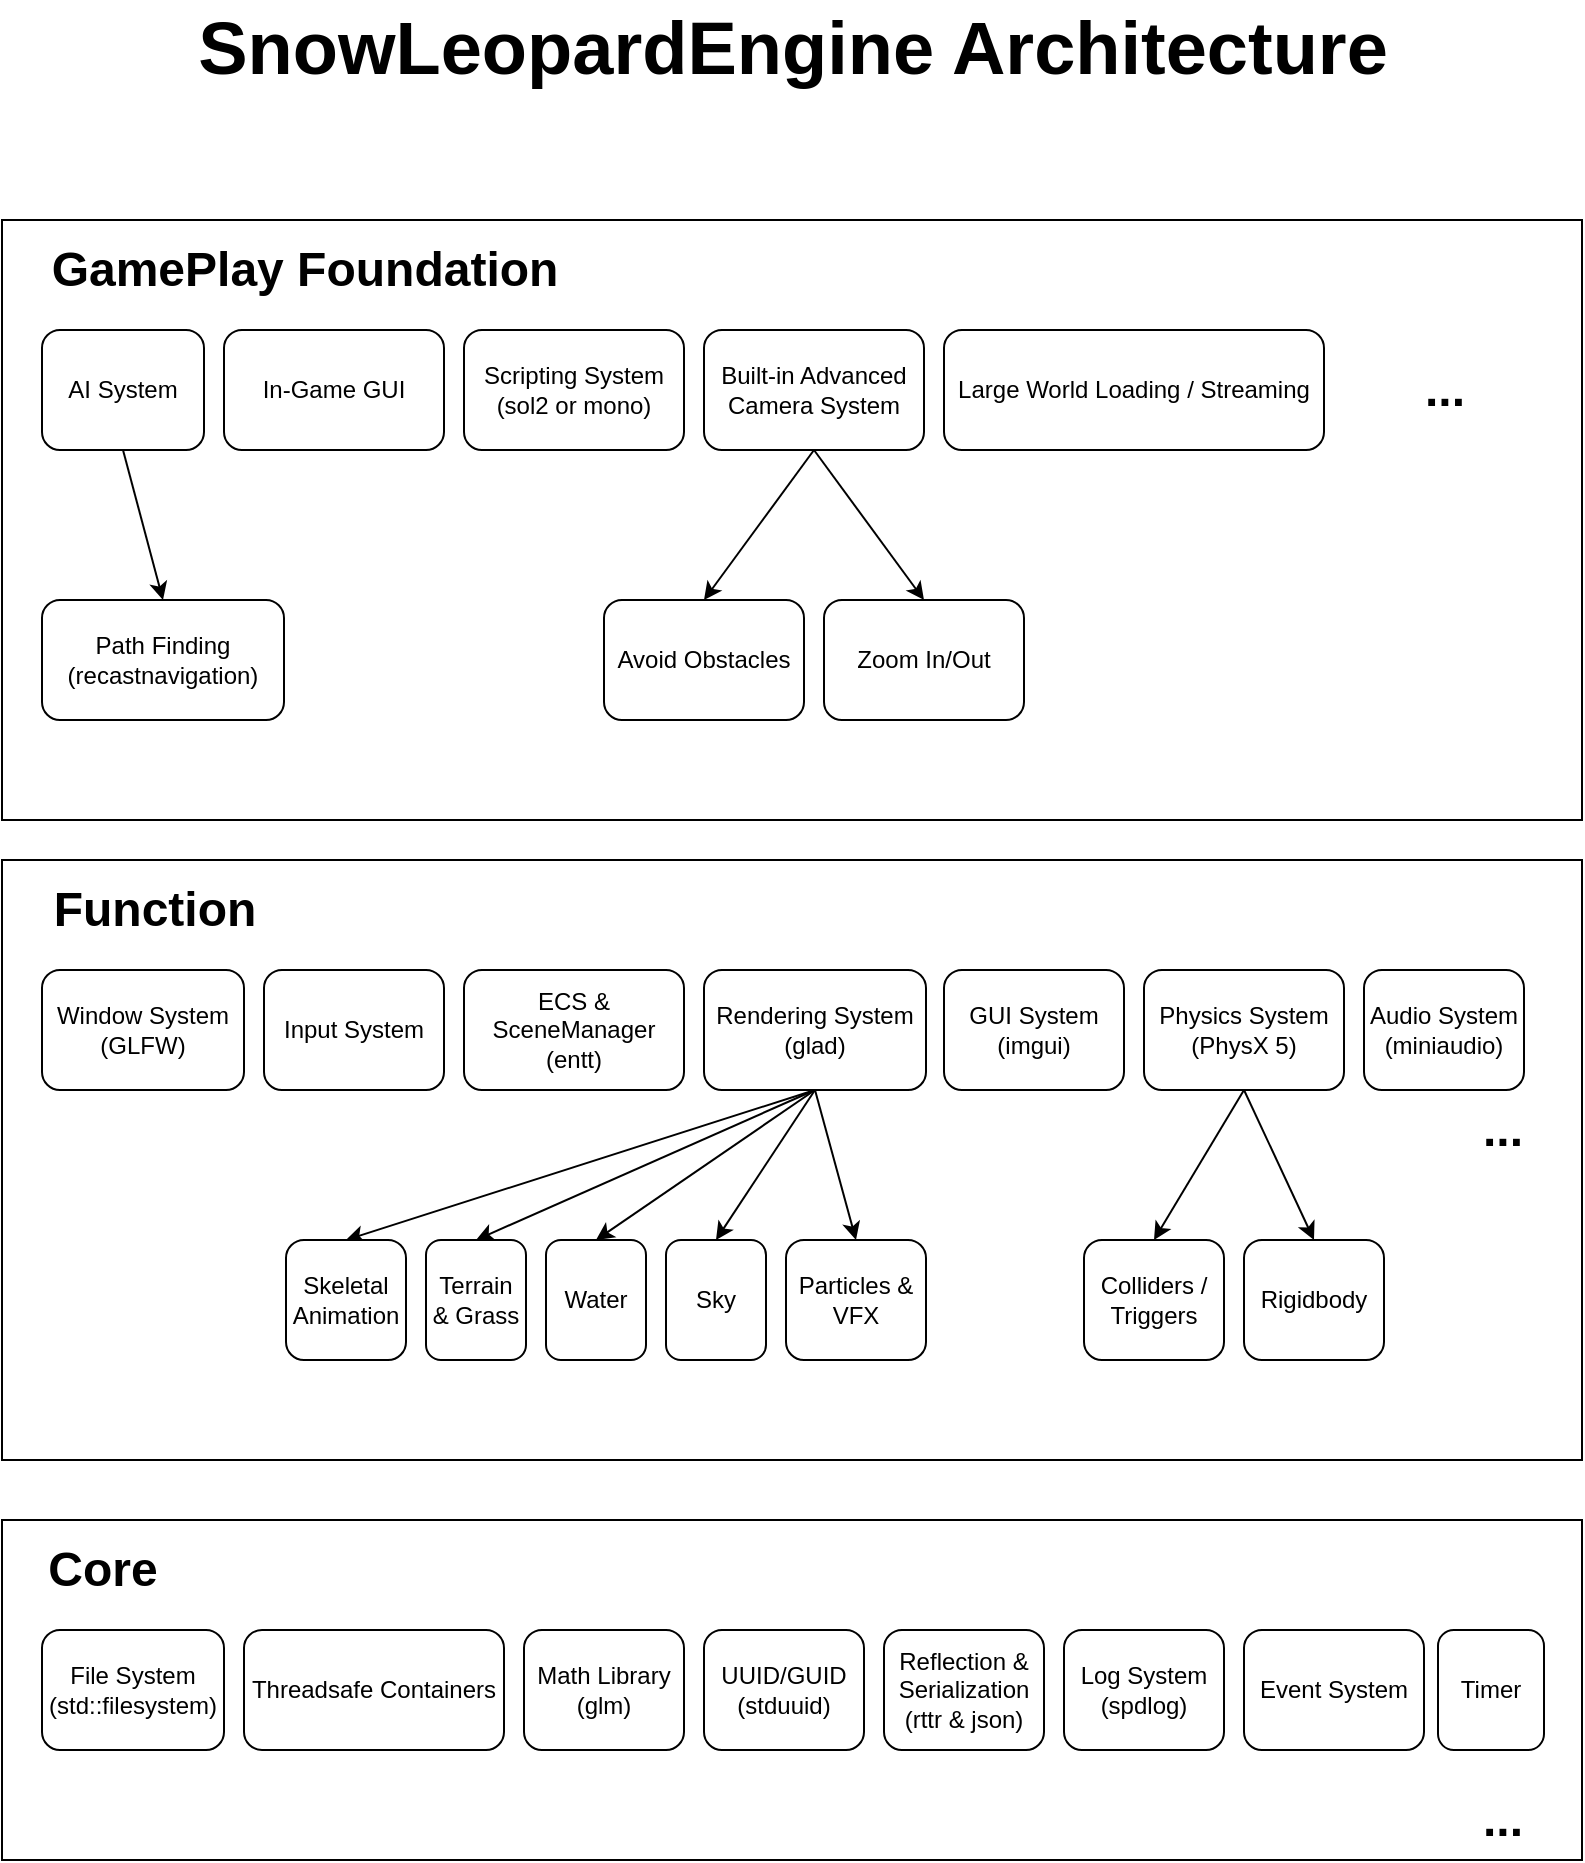 <mxfile>
    <diagram id="BDiXoSVOtzLk_Dv4ZEX8" name="第 1 页">
        <mxGraphModel dx="1204" dy="724" grid="1" gridSize="10" guides="1" tooltips="1" connect="1" arrows="1" fold="1" page="1" pageScale="1" pageWidth="827" pageHeight="1169" math="0" shadow="0">
            <root>
                <mxCell id="0"/>
                <mxCell id="1" parent="0"/>
                <mxCell id="12" value="" style="rounded=0;whiteSpace=wrap;html=1;" vertex="1" parent="1">
                    <mxGeometry x="19" y="880" width="790" height="170" as="geometry"/>
                </mxCell>
                <mxCell id="2" value="Threadsafe Containers" style="rounded=1;whiteSpace=wrap;html=1;" vertex="1" parent="1">
                    <mxGeometry x="140" y="935" width="130" height="60" as="geometry"/>
                </mxCell>
                <mxCell id="7" value="File System&lt;br&gt;(std::filesystem)" style="rounded=1;whiteSpace=wrap;html=1;" vertex="1" parent="1">
                    <mxGeometry x="39" y="935" width="91" height="60" as="geometry"/>
                </mxCell>
                <mxCell id="13" value="Core" style="text;strokeColor=none;fillColor=none;html=1;fontSize=24;fontStyle=1;verticalAlign=middle;align=center;" vertex="1" parent="1">
                    <mxGeometry x="19" y="880" width="100" height="50" as="geometry"/>
                </mxCell>
                <mxCell id="14" value="Log System&lt;br&gt;(spdlog)" style="rounded=1;whiteSpace=wrap;html=1;" vertex="1" parent="1">
                    <mxGeometry x="550" y="935" width="80" height="60" as="geometry"/>
                </mxCell>
                <mxCell id="15" value="Event System" style="rounded=1;whiteSpace=wrap;html=1;" vertex="1" parent="1">
                    <mxGeometry x="640" y="935" width="90" height="60" as="geometry"/>
                </mxCell>
                <mxCell id="19" value="Math Library&lt;br&gt;(glm)" style="rounded=1;whiteSpace=wrap;html=1;" vertex="1" parent="1">
                    <mxGeometry x="280" y="935" width="80" height="60" as="geometry"/>
                </mxCell>
                <mxCell id="20" value="UUID/GUID&lt;br&gt;(stduuid)" style="rounded=1;whiteSpace=wrap;html=1;" vertex="1" parent="1">
                    <mxGeometry x="370" y="935" width="80" height="60" as="geometry"/>
                </mxCell>
                <mxCell id="21" value="Reflection &amp;amp; Serialization&lt;br&gt;(rttr &amp;amp; json)" style="rounded=1;whiteSpace=wrap;html=1;" vertex="1" parent="1">
                    <mxGeometry x="460" y="935" width="80" height="60" as="geometry"/>
                </mxCell>
                <mxCell id="22" value="..." style="text;strokeColor=none;fillColor=none;html=1;fontSize=24;fontStyle=1;verticalAlign=middle;align=center;" vertex="1" parent="1">
                    <mxGeometry x="729" y="1010" width="80" height="40" as="geometry"/>
                </mxCell>
                <mxCell id="25" value="" style="rounded=0;whiteSpace=wrap;html=1;" vertex="1" parent="1">
                    <mxGeometry x="19" y="550" width="790" height="300" as="geometry"/>
                </mxCell>
                <mxCell id="26" value="Window System&lt;br&gt;(GLFW)" style="rounded=1;whiteSpace=wrap;html=1;" vertex="1" parent="1">
                    <mxGeometry x="39" y="605" width="101" height="60" as="geometry"/>
                </mxCell>
                <mxCell id="46" style="edgeStyle=none;html=1;exitX=0.5;exitY=1;exitDx=0;exitDy=0;entryX=0.5;entryY=0;entryDx=0;entryDy=0;" edge="1" parent="1" source="27" target="43">
                    <mxGeometry relative="1" as="geometry"/>
                </mxCell>
                <mxCell id="48" style="edgeStyle=none;html=1;exitX=0.5;exitY=1;exitDx=0;exitDy=0;entryX=0.5;entryY=0;entryDx=0;entryDy=0;" edge="1" parent="1" source="27" target="44">
                    <mxGeometry relative="1" as="geometry"/>
                </mxCell>
                <mxCell id="53" style="edgeStyle=none;html=1;exitX=0.5;exitY=1;exitDx=0;exitDy=0;entryX=0.5;entryY=0;entryDx=0;entryDy=0;" edge="1" parent="1" source="27" target="51">
                    <mxGeometry relative="1" as="geometry"/>
                </mxCell>
                <mxCell id="64" style="edgeStyle=none;html=1;exitX=0.5;exitY=1;exitDx=0;exitDy=0;entryX=0.5;entryY=0;entryDx=0;entryDy=0;" edge="1" parent="1" source="27" target="45">
                    <mxGeometry relative="1" as="geometry"/>
                </mxCell>
                <mxCell id="77" style="edgeStyle=none;html=1;exitX=0.5;exitY=1;exitDx=0;exitDy=0;entryX=0.5;entryY=0;entryDx=0;entryDy=0;fontSize=37;" edge="1" parent="1" source="27" target="76">
                    <mxGeometry relative="1" as="geometry"/>
                </mxCell>
                <mxCell id="27" value="Rendering System&lt;br&gt;(glad)" style="rounded=1;whiteSpace=wrap;html=1;" vertex="1" parent="1">
                    <mxGeometry x="370" y="605" width="111" height="60" as="geometry"/>
                </mxCell>
                <mxCell id="28" value="Function" style="text;strokeColor=none;fillColor=none;html=1;fontSize=24;fontStyle=1;verticalAlign=middle;align=center;" vertex="1" parent="1">
                    <mxGeometry x="19" y="550" width="151" height="50" as="geometry"/>
                </mxCell>
                <mxCell id="32" value="ECS &amp;amp; SceneManager&lt;br&gt;(entt)" style="rounded=1;whiteSpace=wrap;html=1;" vertex="1" parent="1">
                    <mxGeometry x="250" y="605" width="110" height="60" as="geometry"/>
                </mxCell>
                <mxCell id="33" value="Input System" style="rounded=1;whiteSpace=wrap;html=1;" vertex="1" parent="1">
                    <mxGeometry x="150" y="605" width="90" height="60" as="geometry"/>
                </mxCell>
                <mxCell id="35" value="GUI System&lt;br&gt;(imgui)" style="rounded=1;whiteSpace=wrap;html=1;" vertex="1" parent="1">
                    <mxGeometry x="490" y="605" width="90" height="60" as="geometry"/>
                </mxCell>
                <mxCell id="56" style="edgeStyle=none;html=1;exitX=0.5;exitY=1;exitDx=0;exitDy=0;entryX=0.5;entryY=0;entryDx=0;entryDy=0;" edge="1" parent="1" source="37" target="54">
                    <mxGeometry relative="1" as="geometry"/>
                </mxCell>
                <mxCell id="57" style="edgeStyle=none;html=1;exitX=0.5;exitY=1;exitDx=0;exitDy=0;entryX=0.5;entryY=0;entryDx=0;entryDy=0;" edge="1" parent="1" source="37" target="55">
                    <mxGeometry relative="1" as="geometry"/>
                </mxCell>
                <mxCell id="37" value="Physics System&lt;br&gt;(PhysX 5)" style="rounded=1;whiteSpace=wrap;html=1;" vertex="1" parent="1">
                    <mxGeometry x="590" y="605" width="100" height="60" as="geometry"/>
                </mxCell>
                <mxCell id="43" value="Terrain &amp;amp; Grass" style="rounded=1;whiteSpace=wrap;html=1;" vertex="1" parent="1">
                    <mxGeometry x="231" y="740" width="50" height="60" as="geometry"/>
                </mxCell>
                <mxCell id="44" value="Skeletal Animation" style="rounded=1;whiteSpace=wrap;html=1;" vertex="1" parent="1">
                    <mxGeometry x="161" y="740" width="60" height="60" as="geometry"/>
                </mxCell>
                <mxCell id="45" value="Sky" style="rounded=1;whiteSpace=wrap;html=1;" vertex="1" parent="1">
                    <mxGeometry x="351" y="740" width="50" height="60" as="geometry"/>
                </mxCell>
                <mxCell id="51" value="Water" style="rounded=1;whiteSpace=wrap;html=1;" vertex="1" parent="1">
                    <mxGeometry x="291" y="740" width="50" height="60" as="geometry"/>
                </mxCell>
                <mxCell id="54" value="Colliders / Triggers" style="rounded=1;whiteSpace=wrap;html=1;" vertex="1" parent="1">
                    <mxGeometry x="560" y="740" width="70" height="60" as="geometry"/>
                </mxCell>
                <mxCell id="55" value="Rigidbody" style="rounded=1;whiteSpace=wrap;html=1;" vertex="1" parent="1">
                    <mxGeometry x="640" y="740" width="70" height="60" as="geometry"/>
                </mxCell>
                <mxCell id="59" value="" style="rounded=0;whiteSpace=wrap;html=1;" vertex="1" parent="1">
                    <mxGeometry x="19" y="230" width="790" height="300" as="geometry"/>
                </mxCell>
                <mxCell id="63" style="edgeStyle=none;html=1;exitX=0.5;exitY=1;exitDx=0;exitDy=0;entryX=0.5;entryY=0;entryDx=0;entryDy=0;" edge="1" parent="1" source="60" target="62">
                    <mxGeometry relative="1" as="geometry"/>
                </mxCell>
                <mxCell id="60" value="AI System" style="rounded=1;whiteSpace=wrap;html=1;" vertex="1" parent="1">
                    <mxGeometry x="39" y="285" width="81" height="60" as="geometry"/>
                </mxCell>
                <mxCell id="61" value="GamePlay Foundation" style="text;strokeColor=none;fillColor=none;html=1;fontSize=24;fontStyle=1;verticalAlign=middle;align=center;" vertex="1" parent="1">
                    <mxGeometry x="19" y="230" width="301" height="50" as="geometry"/>
                </mxCell>
                <mxCell id="62" value="Path Finding&lt;br&gt;(recastnavigation)" style="rounded=1;whiteSpace=wrap;html=1;" vertex="1" parent="1">
                    <mxGeometry x="39" y="420" width="121" height="60" as="geometry"/>
                </mxCell>
                <mxCell id="65" value="In-Game GUI" style="rounded=1;whiteSpace=wrap;html=1;" vertex="1" parent="1">
                    <mxGeometry x="130" y="285" width="110" height="60" as="geometry"/>
                </mxCell>
                <mxCell id="66" value="Scripting System&lt;br&gt;(sol2 or mono)" style="rounded=1;whiteSpace=wrap;html=1;" vertex="1" parent="1">
                    <mxGeometry x="250" y="285" width="110" height="60" as="geometry"/>
                </mxCell>
                <mxCell id="67" value="Audio System&lt;br&gt;(miniaudio)" style="rounded=1;whiteSpace=wrap;html=1;" vertex="1" parent="1">
                    <mxGeometry x="700" y="605" width="80" height="60" as="geometry"/>
                </mxCell>
                <mxCell id="68" value="..." style="text;strokeColor=none;fillColor=none;html=1;fontSize=24;fontStyle=1;verticalAlign=middle;align=center;" vertex="1" parent="1">
                    <mxGeometry x="729" y="665" width="80" height="40" as="geometry"/>
                </mxCell>
                <mxCell id="69" value="&lt;font style=&quot;font-size: 37px;&quot;&gt;SnowLeopardEngine Architecture&lt;/font&gt;" style="text;strokeColor=none;fillColor=none;html=1;fontSize=24;fontStyle=1;verticalAlign=middle;align=center;" vertex="1" parent="1">
                    <mxGeometry x="106" y="120" width="616" height="50" as="geometry"/>
                </mxCell>
                <mxCell id="81" style="edgeStyle=none;html=1;exitX=0.5;exitY=1;exitDx=0;exitDy=0;entryX=0.5;entryY=0;entryDx=0;entryDy=0;fontSize=37;" edge="1" parent="1" source="70" target="80">
                    <mxGeometry relative="1" as="geometry"/>
                </mxCell>
                <mxCell id="83" style="edgeStyle=none;html=1;exitX=0.5;exitY=1;exitDx=0;exitDy=0;entryX=0.5;entryY=0;entryDx=0;entryDy=0;fontSize=37;" edge="1" parent="1" source="70" target="82">
                    <mxGeometry relative="1" as="geometry"/>
                </mxCell>
                <mxCell id="70" value="Built-in Advanced Camera System" style="rounded=1;whiteSpace=wrap;html=1;" vertex="1" parent="1">
                    <mxGeometry x="370" y="285" width="110" height="60" as="geometry"/>
                </mxCell>
                <mxCell id="71" value="Timer" style="rounded=1;whiteSpace=wrap;html=1;" vertex="1" parent="1">
                    <mxGeometry x="737" y="935" width="53" height="60" as="geometry"/>
                </mxCell>
                <mxCell id="74" value="Large World Loading / Streaming" style="rounded=1;whiteSpace=wrap;html=1;" vertex="1" parent="1">
                    <mxGeometry x="490" y="285" width="190" height="60" as="geometry"/>
                </mxCell>
                <mxCell id="76" value="Particles &amp;amp; VFX" style="rounded=1;whiteSpace=wrap;html=1;" vertex="1" parent="1">
                    <mxGeometry x="411" y="740" width="70" height="60" as="geometry"/>
                </mxCell>
                <mxCell id="78" value="..." style="text;strokeColor=none;fillColor=none;html=1;fontSize=24;fontStyle=1;verticalAlign=middle;align=center;" vertex="1" parent="1">
                    <mxGeometry x="700" y="295" width="80" height="40" as="geometry"/>
                </mxCell>
                <mxCell id="80" value="Avoid Obstacles" style="rounded=1;whiteSpace=wrap;html=1;" vertex="1" parent="1">
                    <mxGeometry x="320" y="420" width="100" height="60" as="geometry"/>
                </mxCell>
                <mxCell id="82" value="Zoom In/Out" style="rounded=1;whiteSpace=wrap;html=1;" vertex="1" parent="1">
                    <mxGeometry x="430" y="420" width="100" height="60" as="geometry"/>
                </mxCell>
            </root>
        </mxGraphModel>
    </diagram>
</mxfile>